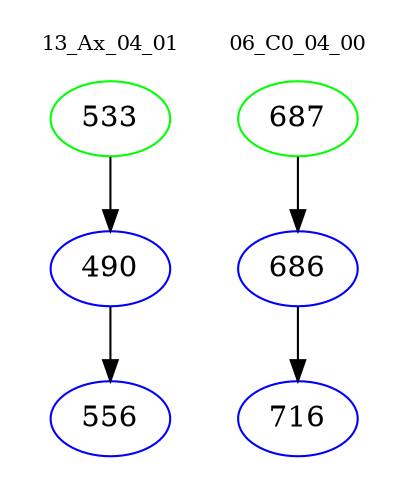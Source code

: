digraph{
subgraph cluster_0 {
color = white
label = "13_Ax_04_01";
fontsize=10;
T0_533 [label="533", color="green"]
T0_533 -> T0_490 [color="black"]
T0_490 [label="490", color="blue"]
T0_490 -> T0_556 [color="black"]
T0_556 [label="556", color="blue"]
}
subgraph cluster_1 {
color = white
label = "06_C0_04_00";
fontsize=10;
T1_687 [label="687", color="green"]
T1_687 -> T1_686 [color="black"]
T1_686 [label="686", color="blue"]
T1_686 -> T1_716 [color="black"]
T1_716 [label="716", color="blue"]
}
}
